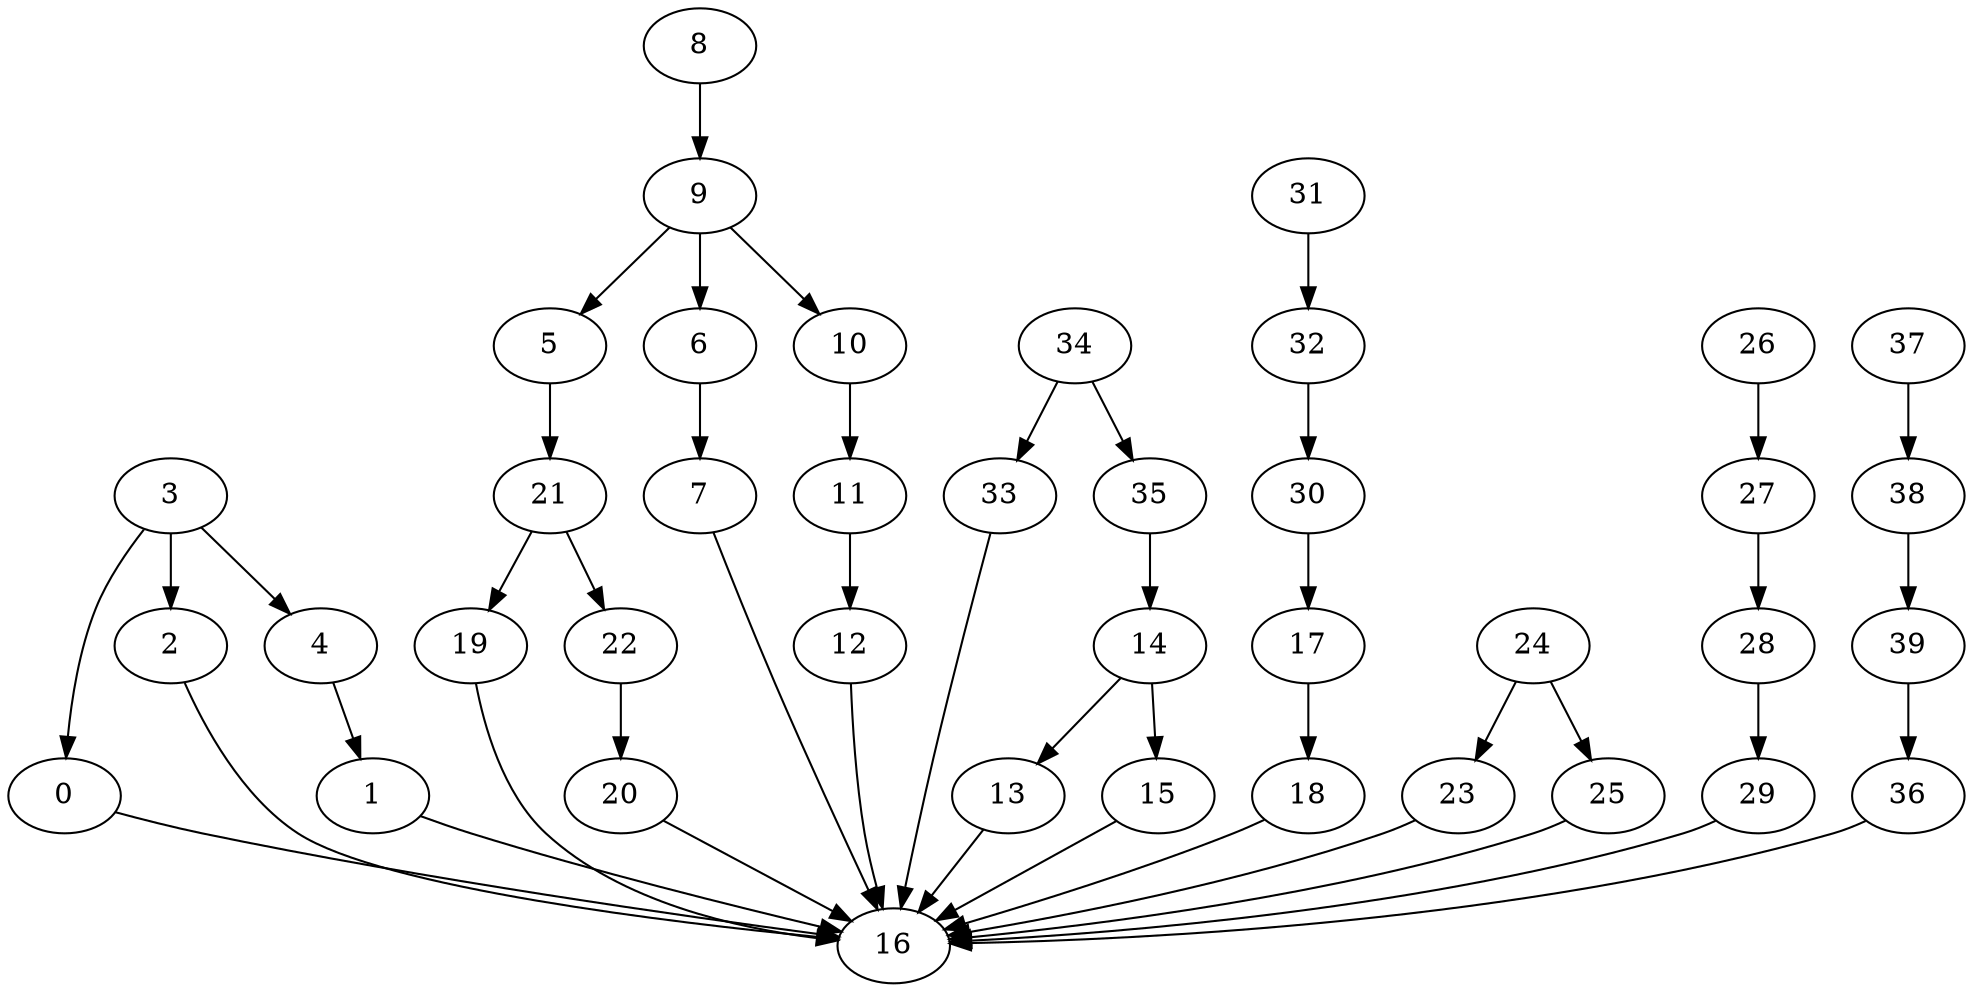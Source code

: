 strict digraph  {
0 [exec=122];
1 [exec=85];
2 [exec=74];
3 [exec=114];
4 [exec=186];
5 [exec=170];
6 [exec=193];
7 [exec=75];
8 [exec=140];
9 [exec=161];
10 [exec=130];
11 [exec=102];
12 [exec=191];
13 [exec=50];
14 [exec=176];
15 [exec=135];
16 [exec=111];
17 [exec=86];
18 [exec=189];
19 [exec=77];
20 [exec=127];
21 [exec=191];
22 [exec=124];
23 [exec=116];
24 [exec=171];
25 [exec=67];
26 [exec=70];
27 [exec=188];
28 [exec=150];
29 [exec=184];
30 [exec=198];
31 [exec=120];
32 [exec=165];
33 [exec=79];
34 [exec=106];
35 [exec=145];
36 [exec=87];
37 [exec=106];
38 [exec=61];
39 [exec=196];
0 -> 16  [comm=10];
1 -> 16  [comm=10];
2 -> 16  [comm=15];
3 -> 4  [comm=13];
3 -> 0  [comm=8];
3 -> 2  [comm=19];
4 -> 1  [comm=10];
5 -> 21  [comm=5];
6 -> 7  [comm=20];
7 -> 16  [comm=18];
8 -> 9  [comm=14];
9 -> 10  [comm=16];
9 -> 5  [comm=17];
9 -> 6  [comm=13];
10 -> 11  [comm=9];
11 -> 12  [comm=5];
12 -> 16  [comm=19];
13 -> 16  [comm=7];
14 -> 15  [comm=15];
14 -> 13  [comm=6];
15 -> 16  [comm=13];
17 -> 18  [comm=9];
18 -> 16  [comm=12];
19 -> 16  [comm=20];
20 -> 16  [comm=16];
21 -> 22  [comm=14];
21 -> 19  [comm=16];
22 -> 20  [comm=9];
23 -> 16  [comm=14];
24 -> 25  [comm=17];
24 -> 23  [comm=18];
25 -> 16  [comm=7];
26 -> 27  [comm=5];
27 -> 28  [comm=11];
28 -> 29  [comm=15];
29 -> 16  [comm=10];
30 -> 17  [comm=12];
31 -> 32  [comm=12];
32 -> 30  [comm=19];
33 -> 16  [comm=17];
34 -> 35  [comm=18];
34 -> 33  [comm=6];
35 -> 14  [comm=17];
36 -> 16  [comm=18];
37 -> 38  [comm=6];
38 -> 39  [comm=10];
39 -> 36  [comm=19];
}

